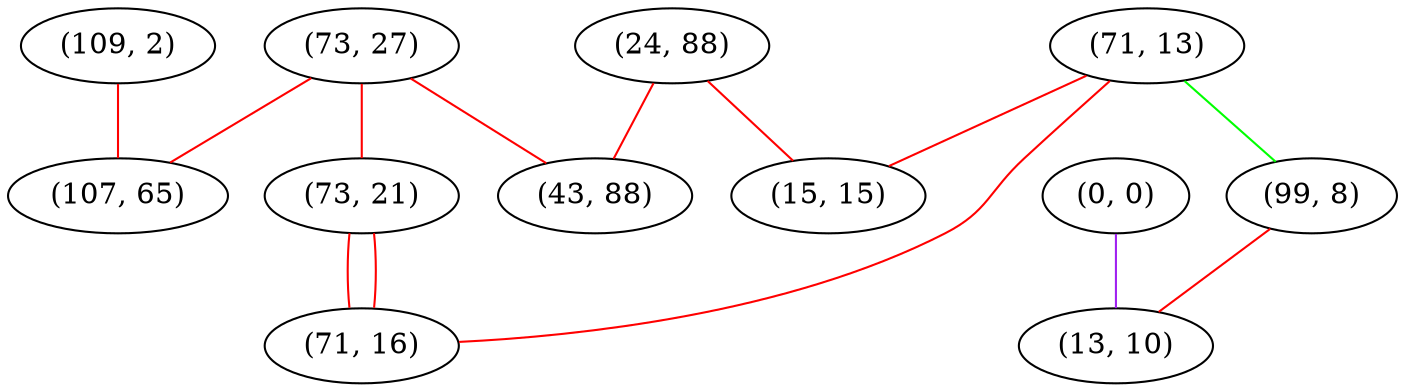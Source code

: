 graph "" {
"(73, 27)";
"(109, 2)";
"(73, 21)";
"(71, 13)";
"(107, 65)";
"(99, 8)";
"(24, 88)";
"(71, 16)";
"(43, 88)";
"(0, 0)";
"(13, 10)";
"(15, 15)";
"(73, 27)" -- "(43, 88)"  [color=red, key=0, weight=1];
"(73, 27)" -- "(73, 21)"  [color=red, key=0, weight=1];
"(73, 27)" -- "(107, 65)"  [color=red, key=0, weight=1];
"(109, 2)" -- "(107, 65)"  [color=red, key=0, weight=1];
"(73, 21)" -- "(71, 16)"  [color=red, key=0, weight=1];
"(73, 21)" -- "(71, 16)"  [color=red, key=1, weight=1];
"(71, 13)" -- "(99, 8)"  [color=green, key=0, weight=2];
"(71, 13)" -- "(71, 16)"  [color=red, key=0, weight=1];
"(71, 13)" -- "(15, 15)"  [color=red, key=0, weight=1];
"(99, 8)" -- "(13, 10)"  [color=red, key=0, weight=1];
"(24, 88)" -- "(43, 88)"  [color=red, key=0, weight=1];
"(24, 88)" -- "(15, 15)"  [color=red, key=0, weight=1];
"(0, 0)" -- "(13, 10)"  [color=purple, key=0, weight=4];
}
